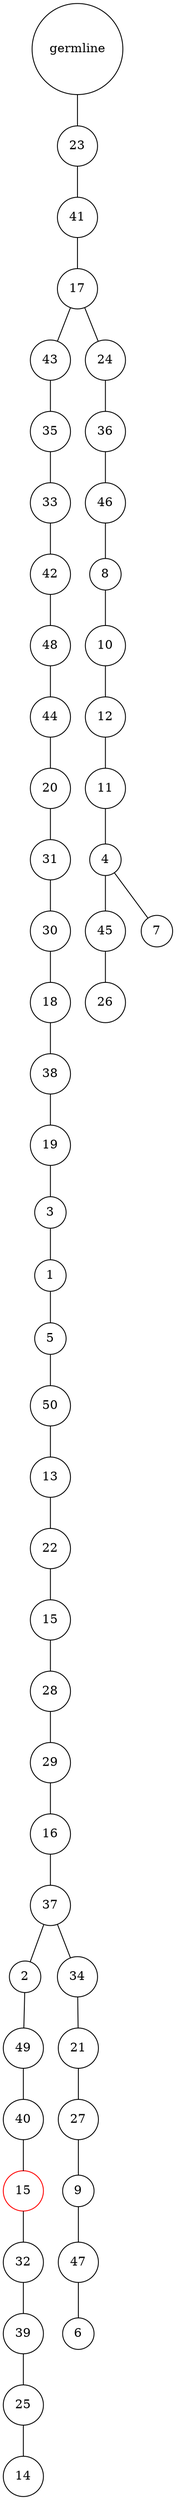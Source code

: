 graph {
	rankdir=UD;
	splines=line;
	node [shape=circle]
	"0x7f6006a976a0" [label="germline"];
	"0x7f6006a976d0" [label="23"];
	"0x7f6006a976a0" -- "0x7f6006a976d0" ;
	"0x7f6006a97700" [label="41"];
	"0x7f6006a976d0" -- "0x7f6006a97700" ;
	"0x7f6006a97730" [label="17"];
	"0x7f6006a97700" -- "0x7f6006a97730" ;
	"0x7f6006a97760" [label="43"];
	"0x7f6006a97730" -- "0x7f6006a97760" ;
	"0x7f6006a97790" [label="35"];
	"0x7f6006a97760" -- "0x7f6006a97790" ;
	"0x7f6006a977c0" [label="33"];
	"0x7f6006a97790" -- "0x7f6006a977c0" ;
	"0x7f6006a977f0" [label="42"];
	"0x7f6006a977c0" -- "0x7f6006a977f0" ;
	"0x7f6006a97820" [label="48"];
	"0x7f6006a977f0" -- "0x7f6006a97820" ;
	"0x7f6006a97850" [label="44"];
	"0x7f6006a97820" -- "0x7f6006a97850" ;
	"0x7f6006a97880" [label="20"];
	"0x7f6006a97850" -- "0x7f6006a97880" ;
	"0x7f6006a978b0" [label="31"];
	"0x7f6006a97880" -- "0x7f6006a978b0" ;
	"0x7f6006a978e0" [label="30"];
	"0x7f6006a978b0" -- "0x7f6006a978e0" ;
	"0x7f6006a97910" [label="18"];
	"0x7f6006a978e0" -- "0x7f6006a97910" ;
	"0x7f6006a97940" [label="38"];
	"0x7f6006a97910" -- "0x7f6006a97940" ;
	"0x7f6006a97970" [label="19"];
	"0x7f6006a97940" -- "0x7f6006a97970" ;
	"0x7f6006a979a0" [label="3"];
	"0x7f6006a97970" -- "0x7f6006a979a0" ;
	"0x7f6006a979d0" [label="1"];
	"0x7f6006a979a0" -- "0x7f6006a979d0" ;
	"0x7f6006a97a00" [label="5"];
	"0x7f6006a979d0" -- "0x7f6006a97a00" ;
	"0x7f6006a97a30" [label="50"];
	"0x7f6006a97a00" -- "0x7f6006a97a30" ;
	"0x7f6006a97a60" [label="13"];
	"0x7f6006a97a30" -- "0x7f6006a97a60" ;
	"0x7f6006a97a90" [label="22"];
	"0x7f6006a97a60" -- "0x7f6006a97a90" ;
	"0x7f6006a97ac0" [label="15"];
	"0x7f6006a97a90" -- "0x7f6006a97ac0" ;
	"0x7f6006a97af0" [label="28"];
	"0x7f6006a97ac0" -- "0x7f6006a97af0" ;
	"0x7f6006a97b20" [label="29"];
	"0x7f6006a97af0" -- "0x7f6006a97b20" ;
	"0x7f6006a97b50" [label="16"];
	"0x7f6006a97b20" -- "0x7f6006a97b50" ;
	"0x7f6006a97b80" [label="37"];
	"0x7f6006a97b50" -- "0x7f6006a97b80" ;
	"0x7f6006a97bb0" [label="2"];
	"0x7f6006a97b80" -- "0x7f6006a97bb0" ;
	"0x7f6006a97be0" [label="49"];
	"0x7f6006a97bb0" -- "0x7f6006a97be0" ;
	"0x7f6006a97c10" [label="40"];
	"0x7f6006a97be0" -- "0x7f6006a97c10" ;
	"0x7f6006a97c40" [label="15",color="red"];
	"0x7f6006a97c10" -- "0x7f6006a97c40" ;
	"0x7f6006a97c70" [label="32"];
	"0x7f6006a97c40" -- "0x7f6006a97c70" ;
	"0x7f6006a97ca0" [label="39"];
	"0x7f6006a97c70" -- "0x7f6006a97ca0" ;
	"0x7f6006a97cd0" [label="25"];
	"0x7f6006a97ca0" -- "0x7f6006a97cd0" ;
	"0x7f6006a97d00" [label="14"];
	"0x7f6006a97cd0" -- "0x7f6006a97d00" ;
	"0x7f6006a97d30" [label="34"];
	"0x7f6006a97b80" -- "0x7f6006a97d30" ;
	"0x7f6006a97d60" [label="21"];
	"0x7f6006a97d30" -- "0x7f6006a97d60" ;
	"0x7f6006a97d90" [label="27"];
	"0x7f6006a97d60" -- "0x7f6006a97d90" ;
	"0x7f6006a97dc0" [label="9"];
	"0x7f6006a97d90" -- "0x7f6006a97dc0" ;
	"0x7f6006a97df0" [label="47"];
	"0x7f6006a97dc0" -- "0x7f6006a97df0" ;
	"0x7f6006a97e20" [label="6"];
	"0x7f6006a97df0" -- "0x7f6006a97e20" ;
	"0x7f6006a97e50" [label="24"];
	"0x7f6006a97730" -- "0x7f6006a97e50" ;
	"0x7f6006a97e80" [label="36"];
	"0x7f6006a97e50" -- "0x7f6006a97e80" ;
	"0x7f6006a97eb0" [label="46"];
	"0x7f6006a97e80" -- "0x7f6006a97eb0" ;
	"0x7f6006a97ee0" [label="8"];
	"0x7f6006a97eb0" -- "0x7f6006a97ee0" ;
	"0x7f6006a97f10" [label="10"];
	"0x7f6006a97ee0" -- "0x7f6006a97f10" ;
	"0x7f6006a97f40" [label="12"];
	"0x7f6006a97f10" -- "0x7f6006a97f40" ;
	"0x7f6006a97f70" [label="11"];
	"0x7f6006a97f40" -- "0x7f6006a97f70" ;
	"0x7f6006a97fa0" [label="4"];
	"0x7f6006a97f70" -- "0x7f6006a97fa0" ;
	"0x7f6006a97fd0" [label="45"];
	"0x7f6006a97fa0" -- "0x7f6006a97fd0" ;
	"0x7f6006a9e040" [label="26"];
	"0x7f6006a97fd0" -- "0x7f6006a9e040" ;
	"0x7f6006a9e070" [label="7"];
	"0x7f6006a97fa0" -- "0x7f6006a9e070" ;
}

